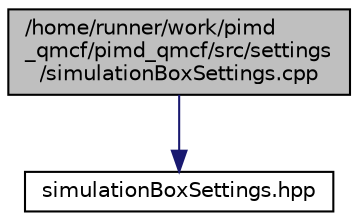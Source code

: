 digraph "/home/runner/work/pimd_qmcf/pimd_qmcf/src/settings/simulationBoxSettings.cpp"
{
 // LATEX_PDF_SIZE
  edge [fontname="Helvetica",fontsize="10",labelfontname="Helvetica",labelfontsize="10"];
  node [fontname="Helvetica",fontsize="10",shape=record];
  Node1 [label="/home/runner/work/pimd\l_qmcf/pimd_qmcf/src/settings\l/simulationBoxSettings.cpp",height=0.2,width=0.4,color="black", fillcolor="grey75", style="filled", fontcolor="black",tooltip=" "];
  Node1 -> Node2 [color="midnightblue",fontsize="10",style="solid",fontname="Helvetica"];
  Node2 [label="simulationBoxSettings.hpp",height=0.2,width=0.4,color="black", fillcolor="white", style="filled",URL="$simulationBoxSettings_8hpp.html",tooltip=" "];
}
